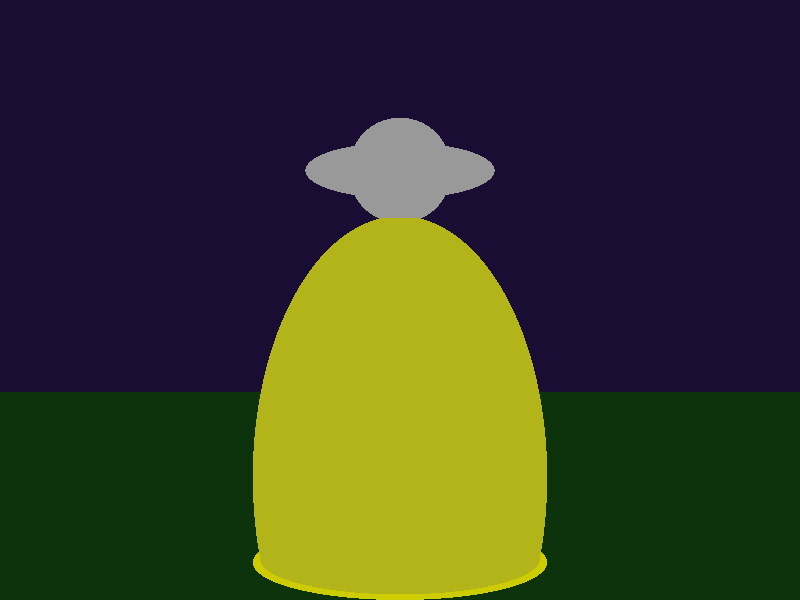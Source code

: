 // 

camera {
  location  <0, 0, 14>
  up        <0,  1,  0>
  right     <1.33333, 0,  0>
  look_at   <0, 0, 0>
}


light_source {<-10, 10, 8> color rgb <1.5, 1.5, 1.5>}
light_source {<0, -1.5, 0> color rgb <1.5, 1.5, 0>}
light_source {<0, -4.5, 0> color rgb <1.5, 1.5, 0>}
light_source {<0, 0, -10> color rgb <.5, .5, 0>}

// main space ship
sphere { <0, 0, 0>, 2
  pigment { color rgbf <0.6, 0.6, 0.6>}
  finish {ambient 0.2 diffuse 0.4 specular 0.8 roughness 0.0001 reflection 0.35}
  scale <.6, .6, .6>
  translate <0, 3 ,0>   
}

sphere { <0, 0, 0>, 2
  pigment { color rgbf <0.6, 0.6, 0.6>}
  finish {ambient 0.2 diffuse 0.4 specular 0.4 roughness 0.0001 reflection 0.35}
  scale <1.1, .3, .6>
  translate <0, 3 ,0>   
}

// space ship beam
sphere { <0, 0, 0>, 2
  pigment { color rgb <0.7, 0.7, 0.1>}
  finish {ambient 0.3 diffuse 0.9 specular 0.2 roughness 0.01 refraction 1}
  scale <1.7, 3, 1>
  rotate <0, 0, 0>
  translate <0, -4.05, 0>
}

sphere { <0, 0, 0>, 2
  pigment { color rgb <0.8, 0.8, 0.0>}
  finish {ambient 0.9 diffuse 0.1 specular 0.2 roughness 0.01}
  scale <1.5, 1.7, .1>
  rotate <0, 0, 90>
  translate <0, -3 , -2>   
}

sphere { <0, 0, 0>, 2
  pigment { color rgb <0.8, 0.8, 0.0>}
  finish {ambient 0.3 diffuse 0.9 specular 0.2 roughness 0.01}
  scale <1.7, .1, 1>
  translate <0, -6 ,0>   
}

// cow body
sphere { <0, 0, 0>, 2
  pigment { color rgb <0.8, 0.8, 0.8>}
  finish {ambient 0.3 diffuse 0.9 specular 0.2 roughness 0.01}
  scale <.65, .53, .53>
  translate <0, -3 ,0>   
}

// cow legs
sphere { <0, 0, 0>, 2
  pigment { color rgb <0.8, 0.8, 0.8>}
  finish {ambient 0.3 diffuse 0.9 specular 0.2 roughness 0.01}
  scale <.2, .35, .2>
  translate <.75, -4 , .6>   
}

sphere { <0, 0, 0>, 2
  pigment { color rgb <0.8, 0.8, 0.8>}
  finish {ambient 0.3 diffuse 0.9 specular 0.2 roughness 0.01}
  scale <.2, .35, .2>
  translate <-.75, -4 , .6>   
}

sphere { <0, 0, 0>, 2
  pigment { color rgb <0.8, 0.8, 0.8>}
  finish {ambient 0.3 diffuse 0.9 specular 0.2 roughness 0.01}
  scale <.2, .35, .2>
  translate <.75, -4, -.6>   
}

sphere { <0, 0, 0>, 2
  pigment { color rgb <0.8, 0.8, 0.8>}
  finish {ambient 0.3 diffuse 0.9 specular 0.2 roughness 0.01}
  scale <.2, .35, .2>
  translate <-.75, -4, -.6>   
}

// cow tail
sphere { <0, 0, 0>, 2
  pigment { color rgb <0.8, 0.8, 0.8>}
  finish {ambient 0.3 diffuse 0.9 specular 0.2 roughness 0.01}
  scale <.05, .3, .05>
  rotate <0, 0, 10>
  translate <1.4, -3.2 , 0>   
}

// cow head
box { <0, 0, 0>, <1, 1, 1>
  pigment { color rgb <0.7, 0.7, 0.7>}
  finish {ambient 0.3 diffuse 0.9 specular 0.2 roughness 0.01}
  scale <.8, 1, .8>
  rotate <0, 0, 88>
  translate <-1, -2.5 ,0>
}

// cow eye
sphere { <0, 0, 0>, 1
  pigment { color rgb <0.1, 0.1, 0.1>}
  finish {ambient 0.3 diffuse 0.8 specular 0.8 roughness 0.0001}
  scale <.05, .05, .05>
  rotate <0, 0, 90>
  translate <-1.6, -1.8 , .8>  
}

// sky
plane {<0, 0, -1>, 25      
  pigment {color rgb <0.1, 0.05, 0.2>}
  finish {ambient 0.3 diffuse 0.4 specular 0.2 roughness 0.001 reflection 0.1}
}

// stars
sphere {<18, 24, 10>, 1
  pigment { color rgb <1, 1, 0>}
  finish {ambient 1 diffuse 0.4 specular 0.8 roughness 0.0001 reflection 0.35}
}

sphere {<29, 9, 10>, 1
  pigment { color rgb <1, 1, 0>}
  finish {ambient 1 diffuse 0.4 specular 0.8 roughness 0.0001 reflection 0.35}
}

sphere {<21, 17, 10>, 1
  pigment { color rgb <1, 1, 0>}
  finish {ambient 1 diffuse 0.4 specular 0.8 roughness 0.0001 reflection 0.35}
}

sphere {<-16, 33, 10>, 1
  pigment { color rgb <1, 1, 0>}
  finish {ambient 1 diffuse 0.4 specular 0.8 roughness 0.0001 reflection 0.35}
}

sphere {<-13, 20, 10>, 1
  pigment { color rgb <1, 1, 0>}
  finish {ambient 1 diffuse 0.4 specular 0.8 roughness 0.0001 reflection 0.35}
}

sphere {<-25, 12.3, 10>, 1
  pigment { color rgb <1, 1, 0>}
  finish {ambient 1 diffuse 0.4 specular 0.8 roughness 0.0001 reflection 0.35}
}

sphere {<19.35, 5.3, 10>, 1
  pigment { color rgb <1, 1, 0>}
  finish {ambient 1 diffuse 0.4 specular 0.8 roughness 0.0001 reflection 0.35}
}

sphere {<14, 13.54, 10>, 1
  pigment { color rgb <1, 1, 0>}
  finish {ambient 1 diffuse 0.4 specular 0.8 roughness 0.0001 reflection 0.35}
}

sphere {<25, 11.2, 10>, 1
  pigment { color rgb <1, 1, 0>}
  finish {ambient 1 diffuse 0.4 specular 0.8 roughness 0.0001 reflection 0.35}
}

sphere {<-20, 5.4, 10>, 1
  pigment { color rgb <1, 1, 0>}
  finish {ambient 1 diffuse 0.4 specular 0.8 roughness 0.0001 reflection 0.35}
}

sphere {<-15, 21, 10>, 1
  pigment { color rgb <1, 1, 0>}
  finish {ambient 1 diffuse 0.4 specular 0.8 roughness 0.0001 reflection 0.35}
}

sphere {<-25, 0, 10>, 1
  pigment { color rgb <1, 1, 0>}
  finish {ambient 1 diffuse 0.4 specular 0.8 roughness 0.0001 reflection 0.35}
}

sphere {<-23, 24, 10>, 1
  pigment { color rgb <1, 1, 0>}
  finish {ambient 1 diffuse 0.4 specular 0.8 roughness 0.0001 reflection 0.35}
}

sphere {<-26, 9, 10>, 1
  pigment { color rgb <1, 1, 0>}
  finish {ambient 1 diffuse 0.4 specular 0.8 roughness 0.0001 reflection 0.35}
}

sphere {<-26, 17, 10>, 1
  pigment { color rgb <1, 1, 0>}
  finish {ambient 1 diffuse 0.4 specular 0.8 roughness 0.0001 reflection 0.35}
}

sphere {<21, 33, 10>, 1
  pigment { color rgb <1, 1, 0>}
  finish {ambient 1 diffuse 0.4 specular 0.8 roughness 0.0001 reflection 0.35}
}

sphere {<18, 20, 10>, 1
  pigment { color rgb <1, 1, 0>}
  finish {ambient 1 diffuse 0.4 specular 0.8 roughness 0.0001 reflection 0.35}
}

sphere {<30, 12.3, 10>, 1
  pigment { color rgb <1, 1, 0>}
  finish {ambient 1 diffuse 0.4 specular 0.8 roughness 0.0001 reflection 0.35}
}

sphere {<-24.35, 5.3, 10>, 1
  pigment { color rgb <1, 1, 0>}
  finish {ambient 1 diffuse 0.4 specular 0.8 roughness 0.0001 reflection 0.35}
}

sphere {<-19, 13.54, 10>, 1
  pigment { color rgb <1, 1, 0>}
  finish {ambient 1 diffuse 0.4 specular 0.8 roughness 0.0001 reflection 0.35}
}

sphere {<-30, 11.2, 10>, 1
  pigment { color rgb <1, 1, 0>}
  finish {ambient 1 diffuse 0.4 specular 0.8 roughness 0.0001 reflection 0.35}
}

sphere {<25, 5.4, 10>, 1
  pigment { color rgb <1, 1, 0>}
  finish {ambient 1 diffuse 0.4 specular 0.8 roughness 0.0001 reflection 0.35}
}

sphere {<20, 21, 10>, 1
  pigment { color rgb <1, 1, 0>}
  finish {ambient 1 diffuse 0.4 specular 0.8 roughness 0.0001 reflection 0.35}
}

sphere {<30, 0, 10>, 1
  pigment { color rgb <1, 1, 0>}
  finish {ambient 1 diffuse 0.4 specular 0.8 roughness 0.0001 reflection 0.35}
}

sphere {<36, 24, 10>, 1
  pigment { color rgb <1, 1, 0>}
  finish {ambient 1 diffuse 0.4 specular 0.8 roughness 0.0001 reflection 0.35}
}

sphere {<58, 9, 10>, 1
  pigment { color rgb <1, 1, 0>}
  finish {ambient 1 diffuse 0.4 specular 0.8 roughness 0.0001 reflection 0.35}
}

sphere {<42, 17, 10>, 1
  pigment { color rgb <1, 1, 0>}
  finish {ambient 1 diffuse 0.4 specular 0.8 roughness 0.0001 reflection 0.35}
}

sphere {<-32, 33, 10>, 1
  pigment { color rgb <1, 1, 0>}
  finish {ambient 1 diffuse 0.4 specular 0.8 roughness 0.0001 reflection 0.35}
}

sphere {<-38, 20, 10>, 1
  pigment { color rgb <1, 1, 0>}
  finish {ambient 1 diffuse 0.4 specular 0.8 roughness 0.0001 reflection 0.35}
}

sphere {<-50, 12.3, 10>, 1
  pigment { color rgb <1, 1, 0>}
  finish {ambient 1 diffuse 0.4 specular 0.8 roughness 0.0001 reflection 0.35}
}

sphere {<57.23, 5.3, 10>, 1
  pigment { color rgb <1, 1, 0>}
  finish {ambient 1 diffuse 0.4 specular 0.8 roughness 0.0001 reflection 0.35}
}

sphere {<42, 13.54, 10>, 1
  pigment { color rgb <1, 1, 0>}
  finish {ambient 1 diffuse 0.4 specular 0.8 roughness 0.0001 reflection 0.35}
}

sphere {<41, 11.2, 10>, 1
  pigment { color rgb <1, 1, 0>}
  finish {ambient 1 diffuse 0.4 specular 0.8 roughness 0.0001 reflection 0.35}
}

sphere {<-32, 5.4, 10>, 1
  pigment { color rgb <1, 1, 0>}
  finish {ambient 1 diffuse 0.4 specular 0.8 roughness 0.0001 reflection 0.35}
}

sphere {<-33.56, 21, 10>, 1
  pigment { color rgb <1, 1, 0>}
  finish {ambient 1 diffuse 0.4 specular 0.8 roughness 0.0001 reflection 0.35}
}

sphere {<-38, 0, 10>, 1
  pigment { color rgb <1, 1, 0>}
  finish {ambient 1 diffuse 0.4 specular 0.8 roughness 0.0001 reflection 0.35}
}

sphere {<-44, 24, 10>, 1
  pigment { color rgb <1, 1, 0>}
  finish {ambient 1 diffuse 0.4 specular 0.8 roughness 0.0001 reflection 0.35}
}

sphere {<-41.5, 9, 10>, 1
  pigment { color rgb <1, 1, 0>}
  finish {ambient 1 diffuse 0.4 specular 0.8 roughness 0.0001 reflection 0.35}
}

sphere {<-47, 17, 10>, 1
  pigment { color rgb <1, 1, 0>}
  finish {ambient 1 diffuse 0.4 specular 0.8 roughness 0.0001 reflection 0.35}
}

sphere {<21, 33, 10>, 1
  pigment { color rgb <1, 1, 0>}
  finish {ambient 1 diffuse 0.4 specular 0.8 roughness 0.0001 reflection 0.35}
}

sphere {<18, 20, 10>, 1
  pigment { color rgb <1, 1, 0>}
  finish {ambient 1 diffuse 0.4 specular 0.8 roughness 0.0001 reflection 0.35}
}

sphere {<37, 12.3, 10>, 1
  pigment { color rgb <1, 1, 0>}
  finish {ambient 1 diffuse 0.4 specular 0.8 roughness 0.0001 reflection 0.35}
}

sphere {<-25.35, 5.3, 10>, 1
  pigment { color rgb <1, 1, 0>}
  finish {ambient 1 diffuse 0.4 specular 0.8 roughness 0.0001 reflection 0.35}
}

sphere {<-29, 13.54, 10>, 1
  pigment { color rgb <1, 1, 0>}
  finish {ambient 1 diffuse 0.4 specular 0.8 roughness 0.0001 reflection 0.35}
}

sphere {<-33, 11.2, 10>, 1
  pigment { color rgb <1, 1, 0>}
  finish {ambient 1 diffuse 0.4 specular 0.8 roughness 0.0001 reflection 0.35}
}

sphere {<52, 5.4, 10>, 1
  pigment { color rgb <1, 1, 0>}
  finish {ambient 1 diffuse 0.4 specular 0.8 roughness 0.0001 reflection 0.35}
}

sphere {<43, 21, 10>, 1
  pigment { color rgb <1, 1, 0>}
  finish {ambient 1 diffuse 0.4 specular 0.8 roughness 0.0001 reflection 0.35}
}

sphere {<48, 0, 10>, 1
  pigment { color rgb <1, 1, 0>}
  finish {ambient 1 diffuse 0.4 specular 0.8 roughness 0.0001 reflection 0.35}
}



// grass
plane {<0, 1, 0>, -6      
  pigment {color rgb <0.05, 0.2, 0.05>}
  finish {ambient 0.3 diffuse 0.4 specular 0.0 roughness 0.001}
}